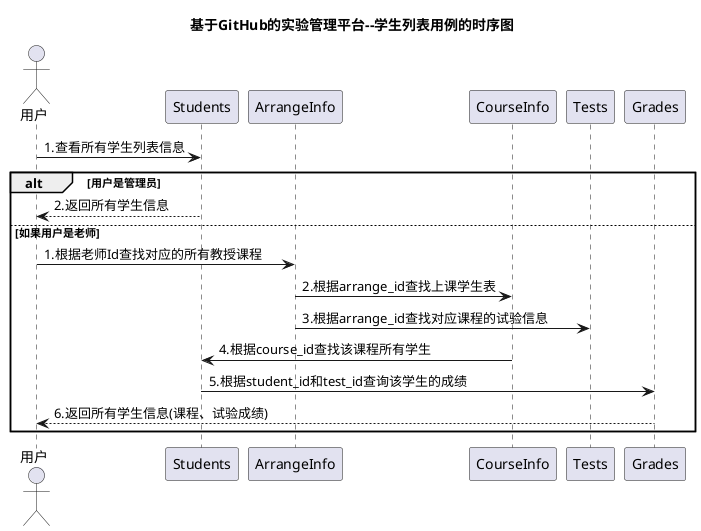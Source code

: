 @startuml
title 基于GitHub的实验管理平台--学生列表用例的时序图
actor 用户 as u
participant Students as s
participant ArrangeInfo as a
participant CourseInfo as c
participant Tests as t
participant Grades as g

u -> s: 1.查看所有学生列表信息
alt 用户是管理员
    s --> u: 2.返回所有学生信息

else 如果用户是老师
    u -> a: 1.根据老师Id查找对应的所有教授课程
    a -> c: 2.根据arrange_id查找上课学生表
    a -> t: 3.根据arrange_id查找对应课程的试验信息
    c -> s: 4.根据course_id查找该课程所有学生
    s -> g: 5.根据student_id和test_id查询该学生的成绩

    g --> u:6.返回所有学生信息(课程、试验成绩)

end

@enduml